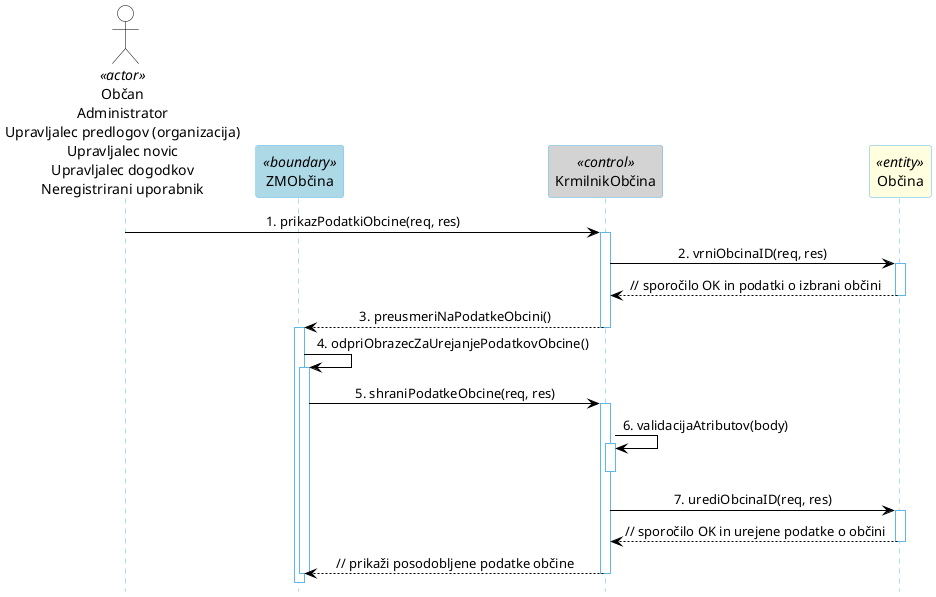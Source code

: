 @startuml
hide footbox

skinparam backgroundcolor transparent
skinparam defaultTextAlignment center
skinparam actorBorderColor black
skinparam actorBackgroundColor white
skinparam arrowColor black  
skinparam sequenceLifeLineBorderColor #5FB8EC
skinparam sequenceParticipantBorderColor #5FB8EC
skinparam sequenceParticipantBackgroundColor white


actor "Občan\nAdministrator\nUpravljalec predlogov (organizacija)\nUpravljalec novic\nUpravljalec dogodkov\nNeregistrirani uporabnik" as Prijavljen <<actor>>
participant "ZMObčina" as PodatkiObcine <<boundary>> #lightBlue
participant "KrmilnikObčina" as OKrmilnik <<control>> #lightGray
participant "Občina" as Obcina <<entity>> #lightYellow

Prijavljen -> OKrmilnik: 1. prikazPodatkiObcine(req, res)
activate OKrmilnik
OKrmilnik -> Obcina: 2. vrniObcinaID(req, res)
activate Obcina
OKrmilnik <-- Obcina: // sporočilo OK in podatki o izbrani občini
deactivate Obcina
PodatkiObcine <-- OKrmilnik: 3. preusmeriNaPodatkeObcini()
deactivate OKrmilnik
activate PodatkiObcine
PodatkiObcine -> PodatkiObcine: 4. odpriObrazecZaUrejanjePodatkovObcine()
activate PodatkiObcine
PodatkiObcine -> OKrmilnik: 5. shraniPodatkeObcine(req, res)
activate OKrmilnik
OKrmilnik -> OKrmilnik: 6. validacijaAtributov(body)
activate OKrmilnik
deactivate OKrmilnik
OKrmilnik -> Obcina: 7. urediObcinaID(req, res)
activate Obcina
OKrmilnik <-- Obcina: // sporočilo OK in urejene podatke o občini
deactivate Obcina
PodatkiObcine <-- OKrmilnik: // prikaži posodobljene podatke občine
deactivate OKrmilnik
deactivate PodatkiObcine
@enduml